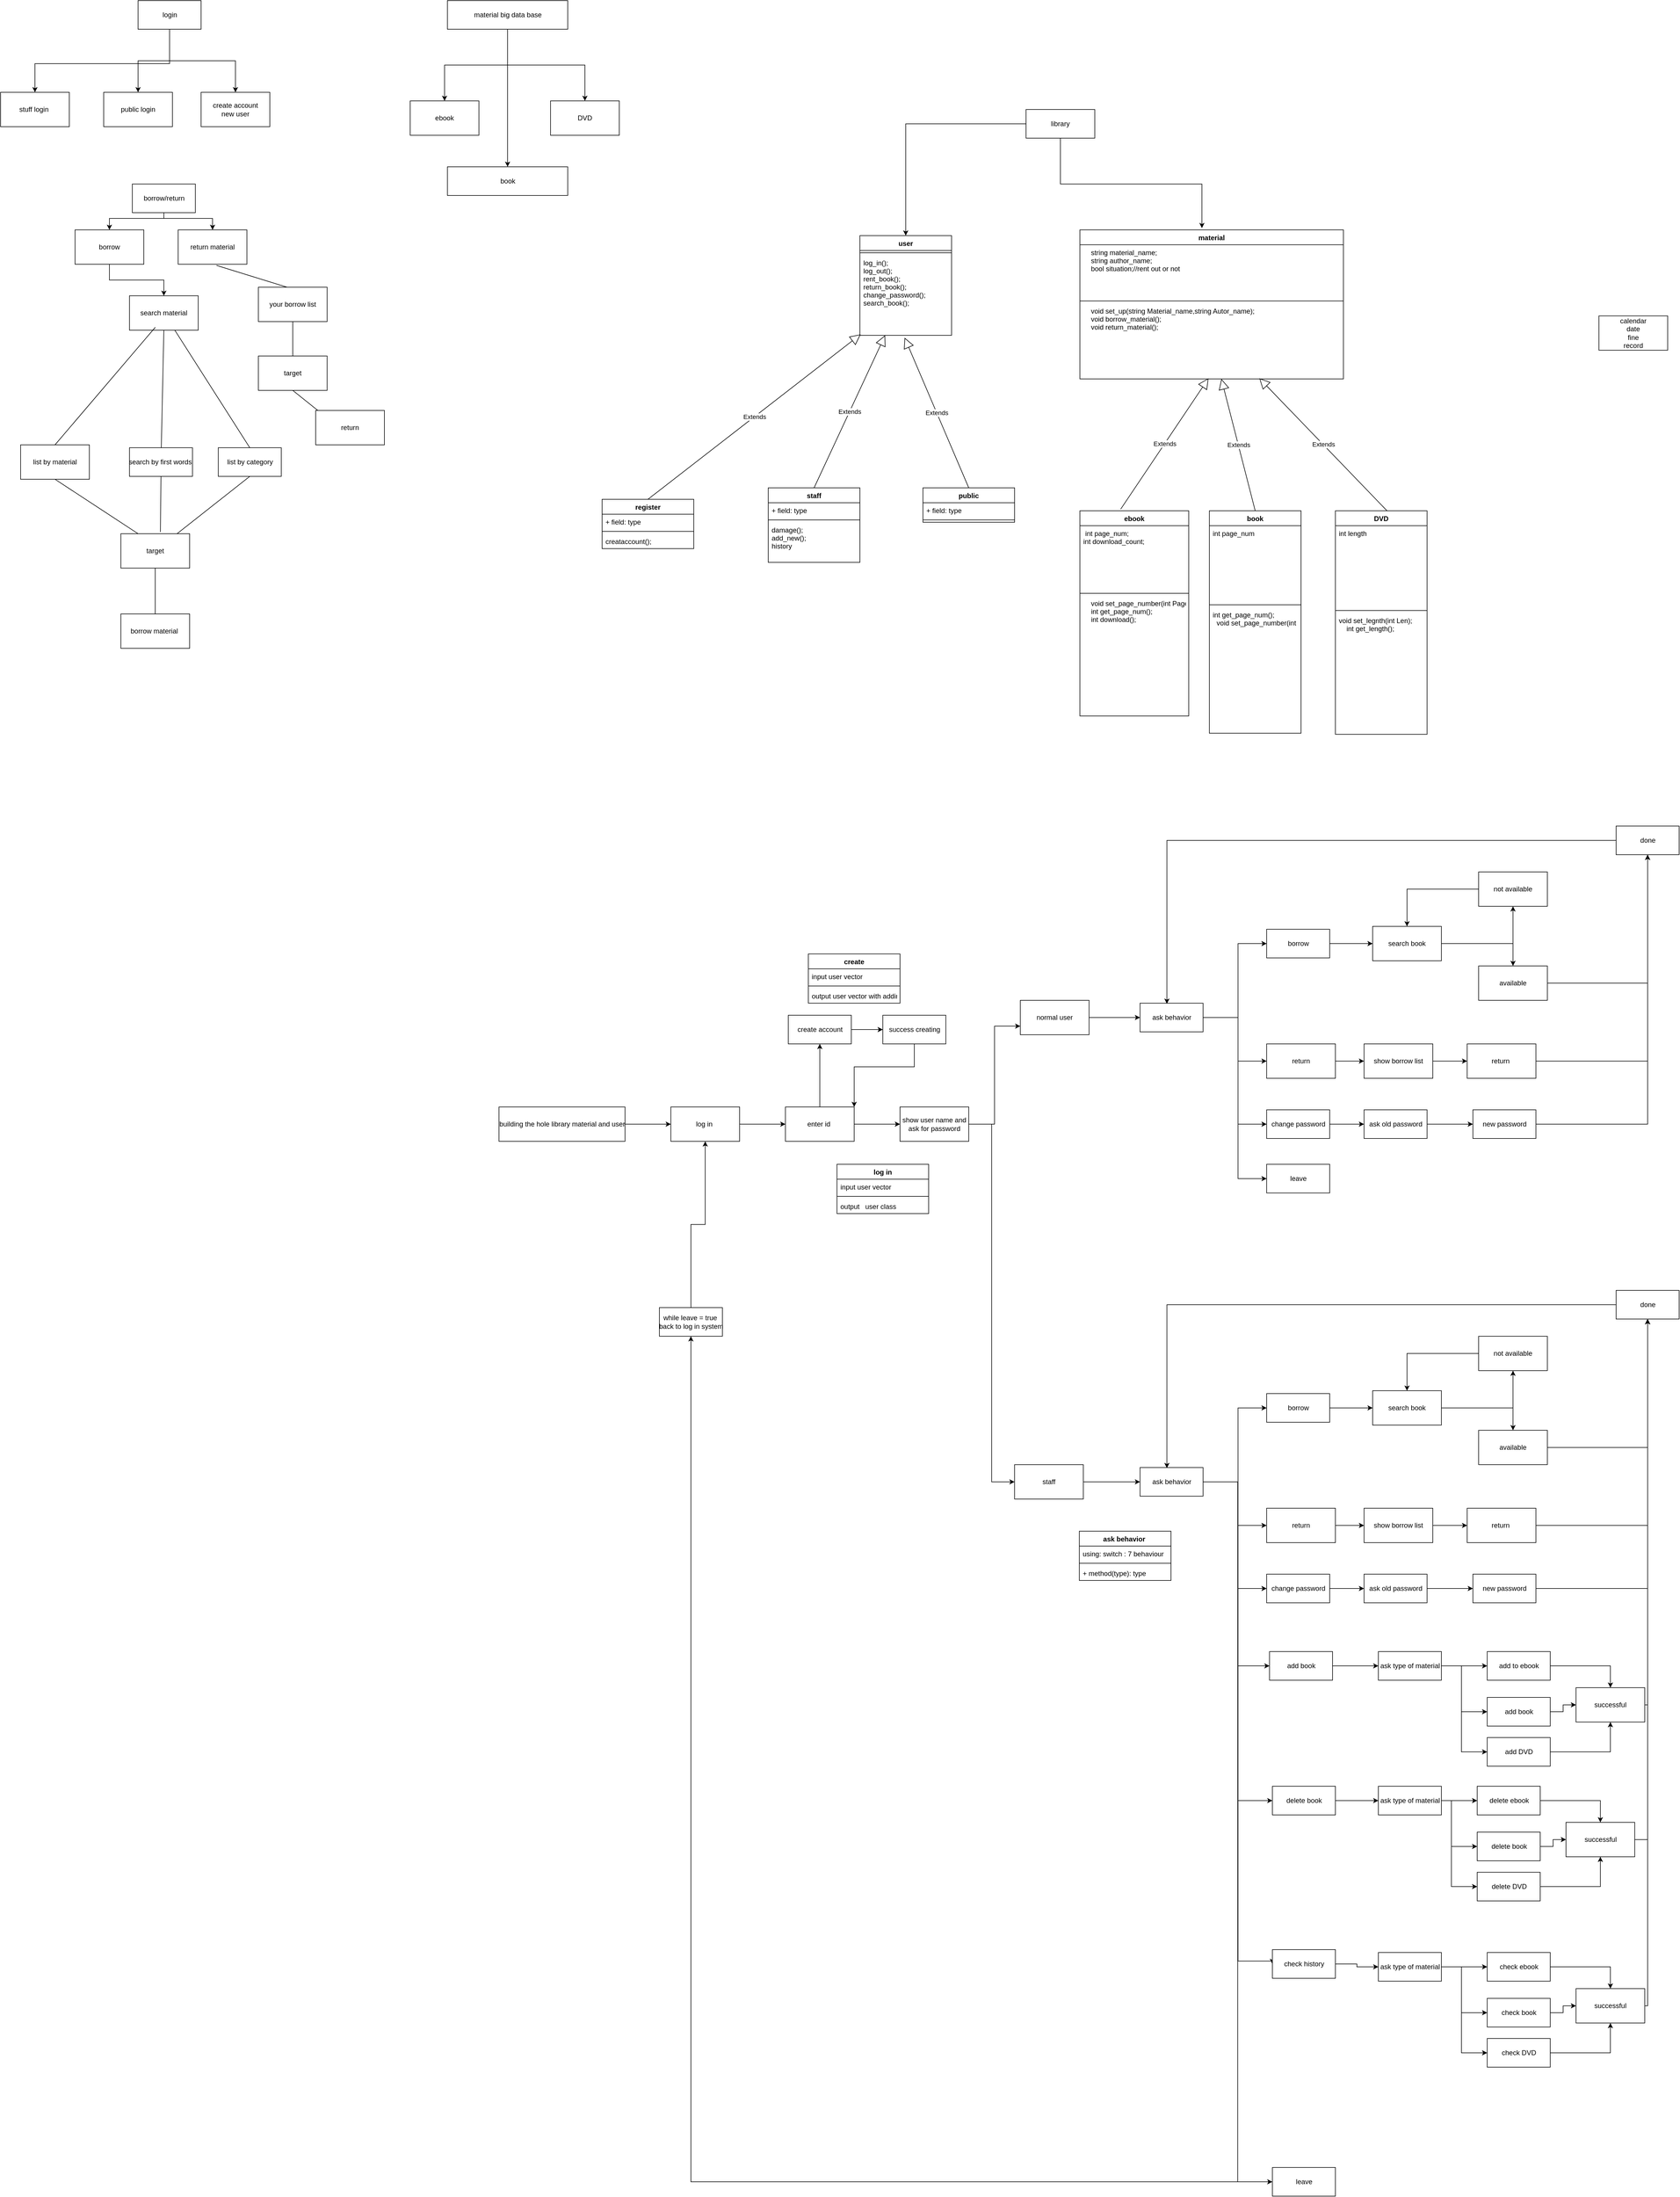 <mxfile version="13.6.6" type="github">
  <diagram id="yWoye2Kw_H8vIAHeB6Sl" name="Page-1">
    <mxGraphModel dx="2673" dy="1611" grid="1" gridSize="10" guides="1" tooltips="1" connect="1" arrows="1" fold="1" page="1" pageScale="1" pageWidth="827" pageHeight="1169" math="0" shadow="0">
      <root>
        <mxCell id="0" />
        <mxCell id="1" parent="0" />
        <mxCell id="uwrhguTHplQGWkpkG8sg-5" style="edgeStyle=orthogonalEdgeStyle;rounded=0;orthogonalLoop=1;jettySize=auto;html=1;entryX=0.463;entryY=-0.012;entryDx=0;entryDy=0;entryPerimeter=0;" parent="1" source="uwrhguTHplQGWkpkG8sg-1" target="uwrhguTHplQGWkpkG8sg-7" edge="1">
          <mxGeometry relative="1" as="geometry">
            <mxPoint x="300" y="340" as="targetPoint" />
          </mxGeometry>
        </mxCell>
        <mxCell id="uwrhguTHplQGWkpkG8sg-15" style="edgeStyle=orthogonalEdgeStyle;rounded=0;orthogonalLoop=1;jettySize=auto;html=1;entryX=0.5;entryY=0;entryDx=0;entryDy=0;" parent="1" source="uwrhguTHplQGWkpkG8sg-1" target="uwrhguTHplQGWkpkG8sg-11" edge="1">
          <mxGeometry relative="1" as="geometry" />
        </mxCell>
        <mxCell id="uwrhguTHplQGWkpkG8sg-1" value="library" style="rounded=0;whiteSpace=wrap;html=1;" parent="1" vertex="1">
          <mxGeometry x="160" y="140" width="120" height="50" as="geometry" />
        </mxCell>
        <mxCell id="SwFgUw05B9-wzvHkl7Cm-2" value="calendar&lt;br&gt;date&lt;br&gt;fine&lt;br&gt;record" style="whiteSpace=wrap;html=1;" parent="1" vertex="1">
          <mxGeometry x="1160" y="500" width="120" height="60" as="geometry" />
        </mxCell>
        <mxCell id="uwrhguTHplQGWkpkG8sg-11" value="user" style="swimlane;fontStyle=1;align=center;verticalAlign=top;childLayout=stackLayout;horizontal=1;startSize=26;horizontalStack=0;resizeParent=1;resizeParentMax=0;resizeLast=0;collapsible=1;marginBottom=0;" parent="1" vertex="1">
          <mxGeometry x="-130" y="360" width="160" height="174" as="geometry" />
        </mxCell>
        <mxCell id="uwrhguTHplQGWkpkG8sg-13" value="" style="line;strokeWidth=1;fillColor=none;align=left;verticalAlign=middle;spacingTop=-1;spacingLeft=3;spacingRight=3;rotatable=0;labelPosition=right;points=[];portConstraint=eastwest;" parent="uwrhguTHplQGWkpkG8sg-11" vertex="1">
          <mxGeometry y="26" width="160" height="8" as="geometry" />
        </mxCell>
        <mxCell id="uwrhguTHplQGWkpkG8sg-14" value="log_in();&#xa;log_out();&#xa;rent_book();&#xa;return_book();&#xa;change_password();&#xa;search_book();" style="text;strokeColor=none;fillColor=none;align=left;verticalAlign=top;spacingLeft=4;spacingRight=4;overflow=hidden;rotatable=0;points=[[0,0.5],[1,0.5]];portConstraint=eastwest;" parent="uwrhguTHplQGWkpkG8sg-11" vertex="1">
          <mxGeometry y="34" width="160" height="140" as="geometry" />
        </mxCell>
        <mxCell id="SwFgUw05B9-wzvHkl7Cm-3" value="staff" style="swimlane;fontStyle=1;align=center;verticalAlign=top;childLayout=stackLayout;horizontal=1;startSize=26;horizontalStack=0;resizeParent=1;resizeParentMax=0;resizeLast=0;collapsible=1;marginBottom=0;" parent="1" vertex="1">
          <mxGeometry x="-290" y="800" width="160" height="130" as="geometry" />
        </mxCell>
        <mxCell id="SwFgUw05B9-wzvHkl7Cm-4" value="+ field: type" style="text;strokeColor=none;fillColor=none;align=left;verticalAlign=top;spacingLeft=4;spacingRight=4;overflow=hidden;rotatable=0;points=[[0,0.5],[1,0.5]];portConstraint=eastwest;" parent="SwFgUw05B9-wzvHkl7Cm-3" vertex="1">
          <mxGeometry y="26" width="160" height="26" as="geometry" />
        </mxCell>
        <mxCell id="SwFgUw05B9-wzvHkl7Cm-5" value="" style="line;strokeWidth=1;fillColor=none;align=left;verticalAlign=middle;spacingTop=-1;spacingLeft=3;spacingRight=3;rotatable=0;labelPosition=right;points=[];portConstraint=eastwest;" parent="SwFgUw05B9-wzvHkl7Cm-3" vertex="1">
          <mxGeometry y="52" width="160" height="8" as="geometry" />
        </mxCell>
        <mxCell id="SwFgUw05B9-wzvHkl7Cm-6" value="damage();&#xa;add_new();&#xa;history" style="text;strokeColor=none;fillColor=none;align=left;verticalAlign=top;spacingLeft=4;spacingRight=4;overflow=hidden;rotatable=0;points=[[0,0.5],[1,0.5]];portConstraint=eastwest;" parent="SwFgUw05B9-wzvHkl7Cm-3" vertex="1">
          <mxGeometry y="60" width="160" height="70" as="geometry" />
        </mxCell>
        <mxCell id="SwFgUw05B9-wzvHkl7Cm-7" value="public" style="swimlane;fontStyle=1;align=center;verticalAlign=top;childLayout=stackLayout;horizontal=1;startSize=26;horizontalStack=0;resizeParent=1;resizeParentMax=0;resizeLast=0;collapsible=1;marginBottom=0;" parent="1" vertex="1">
          <mxGeometry x="-20" y="800" width="160" height="60" as="geometry" />
        </mxCell>
        <mxCell id="SwFgUw05B9-wzvHkl7Cm-8" value="+ field: type" style="text;strokeColor=none;fillColor=none;align=left;verticalAlign=top;spacingLeft=4;spacingRight=4;overflow=hidden;rotatable=0;points=[[0,0.5],[1,0.5]];portConstraint=eastwest;" parent="SwFgUw05B9-wzvHkl7Cm-7" vertex="1">
          <mxGeometry y="26" width="160" height="26" as="geometry" />
        </mxCell>
        <mxCell id="SwFgUw05B9-wzvHkl7Cm-9" value="" style="line;strokeWidth=1;fillColor=none;align=left;verticalAlign=middle;spacingTop=-1;spacingLeft=3;spacingRight=3;rotatable=0;labelPosition=right;points=[];portConstraint=eastwest;" parent="SwFgUw05B9-wzvHkl7Cm-7" vertex="1">
          <mxGeometry y="52" width="160" height="8" as="geometry" />
        </mxCell>
        <mxCell id="SwFgUw05B9-wzvHkl7Cm-11" value="ebook" style="swimlane;fontStyle=1;align=center;verticalAlign=top;childLayout=stackLayout;horizontal=1;startSize=26;horizontalStack=0;resizeParent=1;resizeParentMax=0;resizeLast=0;collapsible=1;marginBottom=0;" parent="1" vertex="1">
          <mxGeometry x="254" y="840" width="190" height="358" as="geometry" />
        </mxCell>
        <mxCell id="SwFgUw05B9-wzvHkl7Cm-12" value=" int page_num;&#xa;int download_count;" style="text;strokeColor=none;fillColor=none;align=left;verticalAlign=top;spacingLeft=4;spacingRight=4;overflow=hidden;rotatable=0;points=[[0,0.5],[1,0.5]];portConstraint=eastwest;" parent="SwFgUw05B9-wzvHkl7Cm-11" vertex="1">
          <mxGeometry y="26" width="190" height="114" as="geometry" />
        </mxCell>
        <mxCell id="SwFgUw05B9-wzvHkl7Cm-13" value="" style="line;strokeWidth=1;fillColor=none;align=left;verticalAlign=middle;spacingTop=-1;spacingLeft=3;spacingRight=3;rotatable=0;labelPosition=right;points=[];portConstraint=eastwest;" parent="SwFgUw05B9-wzvHkl7Cm-11" vertex="1">
          <mxGeometry y="140" width="190" height="8" as="geometry" />
        </mxCell>
        <mxCell id="SwFgUw05B9-wzvHkl7Cm-14" value="    void set_page_number(int Page);&#xa;    int get_page_num();&#xa;    int download();" style="text;strokeColor=none;fillColor=none;align=left;verticalAlign=top;spacingLeft=4;spacingRight=4;overflow=hidden;rotatable=0;points=[[0,0.5],[1,0.5]];portConstraint=eastwest;" parent="SwFgUw05B9-wzvHkl7Cm-11" vertex="1">
          <mxGeometry y="148" width="190" height="210" as="geometry" />
        </mxCell>
        <mxCell id="SwFgUw05B9-wzvHkl7Cm-15" value="book" style="swimlane;fontStyle=1;align=center;verticalAlign=top;childLayout=stackLayout;horizontal=1;startSize=26;horizontalStack=0;resizeParent=1;resizeParentMax=0;resizeLast=0;collapsible=1;marginBottom=0;" parent="1" vertex="1">
          <mxGeometry x="480" y="840" width="160" height="388" as="geometry" />
        </mxCell>
        <mxCell id="SwFgUw05B9-wzvHkl7Cm-16" value="int page_num" style="text;strokeColor=none;fillColor=none;align=left;verticalAlign=top;spacingLeft=4;spacingRight=4;overflow=hidden;rotatable=0;points=[[0,0.5],[1,0.5]];portConstraint=eastwest;" parent="SwFgUw05B9-wzvHkl7Cm-15" vertex="1">
          <mxGeometry y="26" width="160" height="134" as="geometry" />
        </mxCell>
        <mxCell id="SwFgUw05B9-wzvHkl7Cm-17" value="" style="line;strokeWidth=1;fillColor=none;align=left;verticalAlign=middle;spacingTop=-1;spacingLeft=3;spacingRight=3;rotatable=0;labelPosition=right;points=[];portConstraint=eastwest;" parent="SwFgUw05B9-wzvHkl7Cm-15" vertex="1">
          <mxGeometry y="160" width="160" height="8" as="geometry" />
        </mxCell>
        <mxCell id="SwFgUw05B9-wzvHkl7Cm-18" value="int get_page_num();&#xa;  void set_page_number(int Page);" style="text;strokeColor=none;fillColor=none;align=left;verticalAlign=top;spacingLeft=4;spacingRight=4;overflow=hidden;rotatable=0;points=[[0,0.5],[1,0.5]];portConstraint=eastwest;" parent="SwFgUw05B9-wzvHkl7Cm-15" vertex="1">
          <mxGeometry y="168" width="160" height="220" as="geometry" />
        </mxCell>
        <mxCell id="SwFgUw05B9-wzvHkl7Cm-19" value="DVD" style="swimlane;fontStyle=1;align=center;verticalAlign=top;childLayout=stackLayout;horizontal=1;startSize=26;horizontalStack=0;resizeParent=1;resizeParentMax=0;resizeLast=0;collapsible=1;marginBottom=0;" parent="1" vertex="1">
          <mxGeometry x="700" y="840" width="160" height="390" as="geometry" />
        </mxCell>
        <mxCell id="SwFgUw05B9-wzvHkl7Cm-20" value="int length" style="text;strokeColor=none;fillColor=none;align=left;verticalAlign=top;spacingLeft=4;spacingRight=4;overflow=hidden;rotatable=0;points=[[0,0.5],[1,0.5]];portConstraint=eastwest;" parent="SwFgUw05B9-wzvHkl7Cm-19" vertex="1">
          <mxGeometry y="26" width="160" height="144" as="geometry" />
        </mxCell>
        <mxCell id="SwFgUw05B9-wzvHkl7Cm-21" value="" style="line;strokeWidth=1;fillColor=none;align=left;verticalAlign=middle;spacingTop=-1;spacingLeft=3;spacingRight=3;rotatable=0;labelPosition=right;points=[];portConstraint=eastwest;" parent="SwFgUw05B9-wzvHkl7Cm-19" vertex="1">
          <mxGeometry y="170" width="160" height="8" as="geometry" />
        </mxCell>
        <mxCell id="SwFgUw05B9-wzvHkl7Cm-22" value="void set_legnth(int Len);&#xa;    int get_length();" style="text;strokeColor=none;fillColor=none;align=left;verticalAlign=top;spacingLeft=4;spacingRight=4;overflow=hidden;rotatable=0;points=[[0,0.5],[1,0.5]];portConstraint=eastwest;" parent="SwFgUw05B9-wzvHkl7Cm-19" vertex="1">
          <mxGeometry y="178" width="160" height="212" as="geometry" />
        </mxCell>
        <mxCell id="oeCbONEwIRiNMjorqa4y-3" value="Extends" style="endArrow=block;endSize=16;endFill=0;html=1;exitX=0.5;exitY=0;exitDx=0;exitDy=0;entryX=0.275;entryY=1;entryDx=0;entryDy=0;entryPerimeter=0;" parent="1" source="SwFgUw05B9-wzvHkl7Cm-3" target="uwrhguTHplQGWkpkG8sg-14" edge="1">
          <mxGeometry width="160" relative="1" as="geometry">
            <mxPoint x="-160" y="780" as="sourcePoint" />
            <mxPoint x="-60" y="730" as="targetPoint" />
          </mxGeometry>
        </mxCell>
        <mxCell id="oeCbONEwIRiNMjorqa4y-4" value="Extends" style="endArrow=block;endSize=16;endFill=0;html=1;exitX=0.5;exitY=0;exitDx=0;exitDy=0;entryX=0.488;entryY=1.029;entryDx=0;entryDy=0;entryPerimeter=0;" parent="1" source="SwFgUw05B9-wzvHkl7Cm-7" target="uwrhguTHplQGWkpkG8sg-14" edge="1">
          <mxGeometry width="160" relative="1" as="geometry">
            <mxPoint x="-10" y="760" as="sourcePoint" />
            <mxPoint x="150" y="760" as="targetPoint" />
          </mxGeometry>
        </mxCell>
        <mxCell id="oeCbONEwIRiNMjorqa4y-5" value="Extends" style="endArrow=block;endSize=16;endFill=0;html=1;exitX=0.5;exitY=0;exitDx=0;exitDy=0;" parent="1" source="SwFgUw05B9-wzvHkl7Cm-15" target="uwrhguTHplQGWkpkG8sg-10" edge="1">
          <mxGeometry width="160" relative="1" as="geometry">
            <mxPoint x="440" y="710" as="sourcePoint" />
            <mxPoint x="500" y="620" as="targetPoint" />
          </mxGeometry>
        </mxCell>
        <mxCell id="oeCbONEwIRiNMjorqa4y-6" value="Extends" style="endArrow=block;endSize=16;endFill=0;html=1;exitX=0.375;exitY=-0.008;exitDx=0;exitDy=0;exitPerimeter=0;entryX=0.488;entryY=0.992;entryDx=0;entryDy=0;entryPerimeter=0;" parent="1" source="SwFgUw05B9-wzvHkl7Cm-11" target="uwrhguTHplQGWkpkG8sg-10" edge="1">
          <mxGeometry width="160" relative="1" as="geometry">
            <mxPoint x="410" y="750" as="sourcePoint" />
            <mxPoint x="570" y="750" as="targetPoint" />
          </mxGeometry>
        </mxCell>
        <mxCell id="oeCbONEwIRiNMjorqa4y-7" value="Extends" style="endArrow=block;endSize=16;endFill=0;html=1;exitX=0.563;exitY=0;exitDx=0;exitDy=0;exitPerimeter=0;entryX=0.681;entryY=0.992;entryDx=0;entryDy=0;entryPerimeter=0;" parent="1" source="SwFgUw05B9-wzvHkl7Cm-19" target="uwrhguTHplQGWkpkG8sg-10" edge="1">
          <mxGeometry width="160" relative="1" as="geometry">
            <mxPoint x="610" y="710" as="sourcePoint" />
            <mxPoint x="770" y="710" as="targetPoint" />
          </mxGeometry>
        </mxCell>
        <mxCell id="oeCbONEwIRiNMjorqa4y-12" value="Extends" style="endArrow=block;endSize=16;endFill=0;html=1;exitX=0.5;exitY=0;exitDx=0;exitDy=0;entryX=0.008;entryY=0.988;entryDx=0;entryDy=0;entryPerimeter=0;" parent="1" source="oeCbONEwIRiNMjorqa4y-8" target="uwrhguTHplQGWkpkG8sg-14" edge="1">
          <mxGeometry width="160" relative="1" as="geometry">
            <mxPoint x="-590" y="760" as="sourcePoint" />
            <mxPoint x="-430" y="740" as="targetPoint" />
          </mxGeometry>
        </mxCell>
        <mxCell id="oeCbONEwIRiNMjorqa4y-8" value="register" style="swimlane;fontStyle=1;align=center;verticalAlign=top;childLayout=stackLayout;horizontal=1;startSize=26;horizontalStack=0;resizeParent=1;resizeParentMax=0;resizeLast=0;collapsible=1;marginBottom=0;" parent="1" vertex="1">
          <mxGeometry x="-580" y="820" width="160" height="86" as="geometry" />
        </mxCell>
        <mxCell id="oeCbONEwIRiNMjorqa4y-9" value="+ field: type" style="text;strokeColor=none;fillColor=none;align=left;verticalAlign=top;spacingLeft=4;spacingRight=4;overflow=hidden;rotatable=0;points=[[0,0.5],[1,0.5]];portConstraint=eastwest;" parent="oeCbONEwIRiNMjorqa4y-8" vertex="1">
          <mxGeometry y="26" width="160" height="26" as="geometry" />
        </mxCell>
        <mxCell id="oeCbONEwIRiNMjorqa4y-10" value="" style="line;strokeWidth=1;fillColor=none;align=left;verticalAlign=middle;spacingTop=-1;spacingLeft=3;spacingRight=3;rotatable=0;labelPosition=right;points=[];portConstraint=eastwest;" parent="oeCbONEwIRiNMjorqa4y-8" vertex="1">
          <mxGeometry y="52" width="160" height="8" as="geometry" />
        </mxCell>
        <mxCell id="oeCbONEwIRiNMjorqa4y-11" value="creataccount();" style="text;strokeColor=none;fillColor=none;align=left;verticalAlign=top;spacingLeft=4;spacingRight=4;overflow=hidden;rotatable=0;points=[[0,0.5],[1,0.5]];portConstraint=eastwest;" parent="oeCbONEwIRiNMjorqa4y-8" vertex="1">
          <mxGeometry y="60" width="160" height="26" as="geometry" />
        </mxCell>
        <mxCell id="oeCbONEwIRiNMjorqa4y-16" value="" style="edgeStyle=orthogonalEdgeStyle;rounded=0;orthogonalLoop=1;jettySize=auto;html=1;" parent="1" source="oeCbONEwIRiNMjorqa4y-14" target="oeCbONEwIRiNMjorqa4y-15" edge="1">
          <mxGeometry relative="1" as="geometry" />
        </mxCell>
        <mxCell id="oeCbONEwIRiNMjorqa4y-18" value="" style="edgeStyle=orthogonalEdgeStyle;rounded=0;orthogonalLoop=1;jettySize=auto;html=1;" parent="1" source="oeCbONEwIRiNMjorqa4y-14" target="oeCbONEwIRiNMjorqa4y-17" edge="1">
          <mxGeometry relative="1" as="geometry" />
        </mxCell>
        <mxCell id="oeCbONEwIRiNMjorqa4y-20" value="" style="edgeStyle=orthogonalEdgeStyle;rounded=0;orthogonalLoop=1;jettySize=auto;html=1;" parent="1" source="oeCbONEwIRiNMjorqa4y-14" target="oeCbONEwIRiNMjorqa4y-19" edge="1">
          <mxGeometry relative="1" as="geometry" />
        </mxCell>
        <mxCell id="oeCbONEwIRiNMjorqa4y-14" value="material big data base" style="html=1;" parent="1" vertex="1">
          <mxGeometry x="-850" y="-50" width="210" height="50" as="geometry" />
        </mxCell>
        <mxCell id="oeCbONEwIRiNMjorqa4y-15" value="book" style="html=1;" parent="1" vertex="1">
          <mxGeometry x="-850" y="240" width="210" height="50" as="geometry" />
        </mxCell>
        <mxCell id="oeCbONEwIRiNMjorqa4y-17" value="ebook" style="whiteSpace=wrap;html=1;" parent="1" vertex="1">
          <mxGeometry x="-915" y="125" width="120" height="60" as="geometry" />
        </mxCell>
        <mxCell id="oeCbONEwIRiNMjorqa4y-19" value="DVD" style="whiteSpace=wrap;html=1;" parent="1" vertex="1">
          <mxGeometry x="-670" y="125" width="120" height="60" as="geometry" />
        </mxCell>
        <mxCell id="oeCbONEwIRiNMjorqa4y-23" value="" style="edgeStyle=orthogonalEdgeStyle;rounded=0;orthogonalLoop=1;jettySize=auto;html=1;" parent="1" source="oeCbONEwIRiNMjorqa4y-21" target="oeCbONEwIRiNMjorqa4y-22" edge="1">
          <mxGeometry relative="1" as="geometry" />
        </mxCell>
        <mxCell id="oeCbONEwIRiNMjorqa4y-25" value="" style="edgeStyle=orthogonalEdgeStyle;rounded=0;orthogonalLoop=1;jettySize=auto;html=1;" parent="1" source="oeCbONEwIRiNMjorqa4y-21" target="oeCbONEwIRiNMjorqa4y-24" edge="1">
          <mxGeometry relative="1" as="geometry">
            <Array as="points">
              <mxPoint x="-1335" y="60" />
              <mxPoint x="-1570" y="60" />
            </Array>
          </mxGeometry>
        </mxCell>
        <mxCell id="oeCbONEwIRiNMjorqa4y-29" value="" style="edgeStyle=orthogonalEdgeStyle;rounded=0;orthogonalLoop=1;jettySize=auto;html=1;" parent="1" source="oeCbONEwIRiNMjorqa4y-21" target="oeCbONEwIRiNMjorqa4y-28" edge="1">
          <mxGeometry relative="1" as="geometry">
            <Array as="points">
              <mxPoint x="-1335" y="55" />
              <mxPoint x="-1220" y="55" />
            </Array>
          </mxGeometry>
        </mxCell>
        <mxCell id="oeCbONEwIRiNMjorqa4y-21" value="login" style="html=1;" parent="1" vertex="1">
          <mxGeometry x="-1390" y="-50" width="110" height="50" as="geometry" />
        </mxCell>
        <mxCell id="oeCbONEwIRiNMjorqa4y-22" value="public login" style="whiteSpace=wrap;html=1;" parent="1" vertex="1">
          <mxGeometry x="-1450" y="110" width="120" height="60" as="geometry" />
        </mxCell>
        <mxCell id="oeCbONEwIRiNMjorqa4y-24" value="stuff login&amp;nbsp;" style="whiteSpace=wrap;html=1;" parent="1" vertex="1">
          <mxGeometry x="-1630" y="110" width="120" height="60" as="geometry" />
        </mxCell>
        <mxCell id="oeCbONEwIRiNMjorqa4y-28" value="create account&lt;br&gt;new user" style="whiteSpace=wrap;html=1;" parent="1" vertex="1">
          <mxGeometry x="-1280" y="110" width="120" height="60" as="geometry" />
        </mxCell>
        <mxCell id="oeCbONEwIRiNMjorqa4y-58" value="" style="edgeStyle=orthogonalEdgeStyle;rounded=0;orthogonalLoop=1;jettySize=auto;html=1;" parent="1" source="oeCbONEwIRiNMjorqa4y-31" target="oeCbONEwIRiNMjorqa4y-57" edge="1">
          <mxGeometry relative="1" as="geometry">
            <Array as="points">
              <mxPoint x="-1345" y="330" />
              <mxPoint x="-1440" y="330" />
            </Array>
          </mxGeometry>
        </mxCell>
        <mxCell id="oeCbONEwIRiNMjorqa4y-59" value="" style="edgeStyle=orthogonalEdgeStyle;rounded=0;orthogonalLoop=1;jettySize=auto;html=1;entryX=0.5;entryY=0;entryDx=0;entryDy=0;" parent="1" source="oeCbONEwIRiNMjorqa4y-31" target="oeCbONEwIRiNMjorqa4y-37" edge="1">
          <mxGeometry relative="1" as="geometry">
            <Array as="points">
              <mxPoint x="-1345" y="330" />
              <mxPoint x="-1260" y="330" />
            </Array>
          </mxGeometry>
        </mxCell>
        <mxCell id="oeCbONEwIRiNMjorqa4y-31" value="borrow/return" style="html=1;" parent="1" vertex="1">
          <mxGeometry x="-1400" y="270" width="110" height="50" as="geometry" />
        </mxCell>
        <mxCell id="oeCbONEwIRiNMjorqa4y-32" value="search material" style="whiteSpace=wrap;html=1;" parent="1" vertex="1">
          <mxGeometry x="-1405" y="465" width="120" height="60" as="geometry" />
        </mxCell>
        <mxCell id="oeCbONEwIRiNMjorqa4y-34" value="borrow material&amp;nbsp;" style="whiteSpace=wrap;html=1;" parent="1" vertex="1">
          <mxGeometry x="-1420" y="1020" width="120" height="60" as="geometry" />
        </mxCell>
        <mxCell id="oeCbONEwIRiNMjorqa4y-37" value="return material" style="whiteSpace=wrap;html=1;" parent="1" vertex="1">
          <mxGeometry x="-1320" y="350" width="120" height="60" as="geometry" />
        </mxCell>
        <mxCell id="oeCbONEwIRiNMjorqa4y-39" value="list by material" style="whiteSpace=wrap;html=1;" parent="1" vertex="1">
          <mxGeometry x="-1595" y="725" width="120" height="60" as="geometry" />
        </mxCell>
        <mxCell id="oeCbONEwIRiNMjorqa4y-42" value="list by category" style="html=1;" parent="1" vertex="1">
          <mxGeometry x="-1250" y="730" width="110" height="50" as="geometry" />
        </mxCell>
        <mxCell id="oeCbONEwIRiNMjorqa4y-45" value="search by first words&amp;nbsp;" style="html=1;" parent="1" vertex="1">
          <mxGeometry x="-1405" y="730" width="110" height="50" as="geometry" />
        </mxCell>
        <mxCell id="oeCbONEwIRiNMjorqa4y-49" value="" style="endArrow=none;html=1;exitX=0.5;exitY=0;exitDx=0;exitDy=0;" parent="1" source="oeCbONEwIRiNMjorqa4y-39" edge="1">
          <mxGeometry width="50" height="50" relative="1" as="geometry">
            <mxPoint x="-1450" y="620" as="sourcePoint" />
            <mxPoint x="-1360" y="520" as="targetPoint" />
          </mxGeometry>
        </mxCell>
        <mxCell id="oeCbONEwIRiNMjorqa4y-50" value="" style="endArrow=none;html=1;entryX=0.5;entryY=1;entryDx=0;entryDy=0;" parent="1" source="oeCbONEwIRiNMjorqa4y-45" target="oeCbONEwIRiNMjorqa4y-32" edge="1">
          <mxGeometry width="50" height="50" relative="1" as="geometry">
            <mxPoint x="-1310" y="650" as="sourcePoint" />
            <mxPoint x="-1260" y="600" as="targetPoint" />
          </mxGeometry>
        </mxCell>
        <mxCell id="oeCbONEwIRiNMjorqa4y-51" value="" style="endArrow=none;html=1;exitX=0.5;exitY=0;exitDx=0;exitDy=0;" parent="1" source="oeCbONEwIRiNMjorqa4y-42" target="oeCbONEwIRiNMjorqa4y-32" edge="1">
          <mxGeometry width="50" height="50" relative="1" as="geometry">
            <mxPoint x="-1260" y="630" as="sourcePoint" />
            <mxPoint x="-1210" y="580" as="targetPoint" />
          </mxGeometry>
        </mxCell>
        <mxCell id="oeCbONEwIRiNMjorqa4y-52" value="" style="endArrow=none;html=1;entryX=0.5;entryY=1;entryDx=0;entryDy=0;" parent="1" source="oeCbONEwIRiNMjorqa4y-55" target="oeCbONEwIRiNMjorqa4y-42" edge="1">
          <mxGeometry width="50" height="50" relative="1" as="geometry">
            <mxPoint x="-1265" y="860" as="sourcePoint" />
            <mxPoint x="-1215" y="810" as="targetPoint" />
          </mxGeometry>
        </mxCell>
        <mxCell id="oeCbONEwIRiNMjorqa4y-53" value="" style="endArrow=none;html=1;entryX=0.5;entryY=1;entryDx=0;entryDy=0;exitX=0.575;exitY=-0.05;exitDx=0;exitDy=0;exitPerimeter=0;" parent="1" source="oeCbONEwIRiNMjorqa4y-55" target="oeCbONEwIRiNMjorqa4y-45" edge="1">
          <mxGeometry width="50" height="50" relative="1" as="geometry">
            <mxPoint x="-1390" y="860" as="sourcePoint" />
            <mxPoint x="-1340" y="810" as="targetPoint" />
          </mxGeometry>
        </mxCell>
        <mxCell id="oeCbONEwIRiNMjorqa4y-54" value="" style="endArrow=none;html=1;entryX=0.5;entryY=1;entryDx=0;entryDy=0;exitX=0.25;exitY=0;exitDx=0;exitDy=0;" parent="1" source="oeCbONEwIRiNMjorqa4y-55" target="oeCbONEwIRiNMjorqa4y-39" edge="1">
          <mxGeometry width="50" height="50" relative="1" as="geometry">
            <mxPoint x="-1510" y="870" as="sourcePoint" />
            <mxPoint x="-1460" y="820" as="targetPoint" />
          </mxGeometry>
        </mxCell>
        <mxCell id="oeCbONEwIRiNMjorqa4y-55" value="target" style="whiteSpace=wrap;html=1;" parent="1" vertex="1">
          <mxGeometry x="-1420" y="880" width="120" height="60" as="geometry" />
        </mxCell>
        <mxCell id="oeCbONEwIRiNMjorqa4y-56" value="" style="endArrow=none;html=1;entryX=0.5;entryY=1;entryDx=0;entryDy=0;exitX=0.5;exitY=0;exitDx=0;exitDy=0;" parent="1" source="oeCbONEwIRiNMjorqa4y-34" target="oeCbONEwIRiNMjorqa4y-55" edge="1">
          <mxGeometry width="50" height="50" relative="1" as="geometry">
            <mxPoint x="-1370" y="1000" as="sourcePoint" />
            <mxPoint x="-1320" y="950" as="targetPoint" />
          </mxGeometry>
        </mxCell>
        <mxCell id="oeCbONEwIRiNMjorqa4y-60" value="" style="edgeStyle=orthogonalEdgeStyle;rounded=0;orthogonalLoop=1;jettySize=auto;html=1;" parent="1" source="oeCbONEwIRiNMjorqa4y-57" target="oeCbONEwIRiNMjorqa4y-32" edge="1">
          <mxGeometry relative="1" as="geometry" />
        </mxCell>
        <mxCell id="oeCbONEwIRiNMjorqa4y-57" value="borrow" style="rounded=0;whiteSpace=wrap;html=1;" parent="1" vertex="1">
          <mxGeometry x="-1500" y="350" width="120" height="60" as="geometry" />
        </mxCell>
        <mxCell id="oeCbONEwIRiNMjorqa4y-61" value="" style="endArrow=none;html=1;entryX=0.558;entryY=1.033;entryDx=0;entryDy=0;entryPerimeter=0;exitX=0.417;exitY=0;exitDx=0;exitDy=0;exitPerimeter=0;" parent="1" source="oeCbONEwIRiNMjorqa4y-62" target="oeCbONEwIRiNMjorqa4y-37" edge="1">
          <mxGeometry width="50" height="50" relative="1" as="geometry">
            <mxPoint x="-1170" y="480" as="sourcePoint" />
            <mxPoint x="-1140" y="430" as="targetPoint" />
          </mxGeometry>
        </mxCell>
        <mxCell id="oeCbONEwIRiNMjorqa4y-62" value="your borrow list" style="rounded=0;whiteSpace=wrap;html=1;" parent="1" vertex="1">
          <mxGeometry x="-1180" y="450" width="120" height="60" as="geometry" />
        </mxCell>
        <mxCell id="oeCbONEwIRiNMjorqa4y-63" value="" style="endArrow=none;html=1;entryX=0.5;entryY=1;entryDx=0;entryDy=0;" parent="1" target="oeCbONEwIRiNMjorqa4y-62" edge="1">
          <mxGeometry width="50" height="50" relative="1" as="geometry">
            <mxPoint x="-1120" y="570" as="sourcePoint" />
            <mxPoint x="-1100" y="530" as="targetPoint" />
          </mxGeometry>
        </mxCell>
        <mxCell id="oeCbONEwIRiNMjorqa4y-64" value="target" style="rounded=0;whiteSpace=wrap;html=1;" parent="1" vertex="1">
          <mxGeometry x="-1180" y="570" width="120" height="60" as="geometry" />
        </mxCell>
        <mxCell id="oeCbONEwIRiNMjorqa4y-65" value="" style="endArrow=none;html=1;exitX=0.5;exitY=1;exitDx=0;exitDy=0;" parent="1" source="oeCbONEwIRiNMjorqa4y-64" edge="1">
          <mxGeometry width="50" height="50" relative="1" as="geometry">
            <mxPoint x="-1080" y="690" as="sourcePoint" />
            <mxPoint x="-1070" y="670" as="targetPoint" />
          </mxGeometry>
        </mxCell>
        <mxCell id="oeCbONEwIRiNMjorqa4y-66" value="return" style="whiteSpace=wrap;html=1;" parent="1" vertex="1">
          <mxGeometry x="-1080" y="665" width="120" height="60" as="geometry" />
        </mxCell>
        <mxCell id="uwrhguTHplQGWkpkG8sg-7" value="material" style="swimlane;fontStyle=1;align=center;verticalAlign=top;childLayout=stackLayout;horizontal=1;startSize=26;horizontalStack=0;resizeParent=1;resizeParentMax=0;resizeLast=0;collapsible=1;marginBottom=0;" parent="1" vertex="1">
          <mxGeometry x="254" y="350" width="460" height="260" as="geometry">
            <mxRectangle x="210" y="360" width="80" height="26" as="alternateBounds" />
          </mxGeometry>
        </mxCell>
        <mxCell id="uwrhguTHplQGWkpkG8sg-8" value="    string material_name;&#xa;    string author_name;&#xa;    bool situation;//rent out or not" style="text;strokeColor=none;fillColor=none;align=left;verticalAlign=top;spacingLeft=4;spacingRight=4;overflow=hidden;rotatable=0;points=[[0,0.5],[1,0.5]];portConstraint=eastwest;" parent="uwrhguTHplQGWkpkG8sg-7" vertex="1">
          <mxGeometry y="26" width="460" height="94" as="geometry" />
        </mxCell>
        <mxCell id="uwrhguTHplQGWkpkG8sg-9" value="" style="line;strokeWidth=1;fillColor=none;align=left;verticalAlign=middle;spacingTop=-1;spacingLeft=3;spacingRight=3;rotatable=0;labelPosition=right;points=[];portConstraint=eastwest;" parent="uwrhguTHplQGWkpkG8sg-7" vertex="1">
          <mxGeometry y="120" width="460" height="8" as="geometry" />
        </mxCell>
        <mxCell id="uwrhguTHplQGWkpkG8sg-10" value="    void set_up(string Material_name,string Autor_name);&#xa;    void borrow_material();&#xa;    void return_material();" style="text;strokeColor=none;fillColor=none;align=left;verticalAlign=top;spacingLeft=4;spacingRight=4;overflow=hidden;rotatable=0;points=[[0,0.5],[1,0.5]];portConstraint=eastwest;" parent="uwrhguTHplQGWkpkG8sg-7" vertex="1">
          <mxGeometry y="128" width="460" height="132" as="geometry" />
        </mxCell>
        <mxCell id="tB-2je2DjggVqDnVulLr-3" value="" style="edgeStyle=orthogonalEdgeStyle;rounded=0;orthogonalLoop=1;jettySize=auto;html=1;" parent="1" source="tB-2je2DjggVqDnVulLr-1" target="tB-2je2DjggVqDnVulLr-2" edge="1">
          <mxGeometry relative="1" as="geometry" />
        </mxCell>
        <mxCell id="tB-2je2DjggVqDnVulLr-1" value="log in&amp;nbsp;" style="rounded=0;whiteSpace=wrap;html=1;" parent="1" vertex="1">
          <mxGeometry x="-460" y="1880" width="120" height="60" as="geometry" />
        </mxCell>
        <mxCell id="tB-2je2DjggVqDnVulLr-5" value="" style="edgeStyle=orthogonalEdgeStyle;rounded=0;orthogonalLoop=1;jettySize=auto;html=1;" parent="1" source="tB-2je2DjggVqDnVulLr-2" target="tB-2je2DjggVqDnVulLr-4" edge="1">
          <mxGeometry relative="1" as="geometry" />
        </mxCell>
        <mxCell id="tB-2je2DjggVqDnVulLr-8" value="" style="edgeStyle=orthogonalEdgeStyle;rounded=0;orthogonalLoop=1;jettySize=auto;html=1;" parent="1" source="tB-2je2DjggVqDnVulLr-2" target="tB-2je2DjggVqDnVulLr-7" edge="1">
          <mxGeometry relative="1" as="geometry" />
        </mxCell>
        <mxCell id="tB-2je2DjggVqDnVulLr-2" value="enter id&amp;nbsp;" style="rounded=0;whiteSpace=wrap;html=1;" parent="1" vertex="1">
          <mxGeometry x="-260" y="1880" width="120" height="60" as="geometry" />
        </mxCell>
        <mxCell id="tB-2je2DjggVqDnVulLr-13" value="" style="edgeStyle=orthogonalEdgeStyle;rounded=0;orthogonalLoop=1;jettySize=auto;html=1;entryX=0;entryY=0.5;entryDx=0;entryDy=0;" parent="1" source="tB-2je2DjggVqDnVulLr-4" target="tB-2je2DjggVqDnVulLr-14" edge="1">
          <mxGeometry relative="1" as="geometry" />
        </mxCell>
        <mxCell id="tB-2je2DjggVqDnVulLr-15" value="" style="edgeStyle=orthogonalEdgeStyle;rounded=0;orthogonalLoop=1;jettySize=auto;html=1;entryX=0;entryY=0.75;entryDx=0;entryDy=0;" parent="1" source="tB-2je2DjggVqDnVulLr-4" target="tB-2je2DjggVqDnVulLr-12" edge="1">
          <mxGeometry relative="1" as="geometry" />
        </mxCell>
        <mxCell id="tB-2je2DjggVqDnVulLr-4" value="show user name and ask for password" style="rounded=0;whiteSpace=wrap;html=1;" parent="1" vertex="1">
          <mxGeometry x="-60" y="1880" width="120" height="60" as="geometry" />
        </mxCell>
        <mxCell id="tB-2je2DjggVqDnVulLr-10" value="" style="edgeStyle=orthogonalEdgeStyle;rounded=0;orthogonalLoop=1;jettySize=auto;html=1;" parent="1" source="tB-2je2DjggVqDnVulLr-7" target="tB-2je2DjggVqDnVulLr-9" edge="1">
          <mxGeometry relative="1" as="geometry" />
        </mxCell>
        <mxCell id="tB-2je2DjggVqDnVulLr-7" value="create account" style="html=1;" parent="1" vertex="1">
          <mxGeometry x="-255" y="1720" width="110" height="50" as="geometry" />
        </mxCell>
        <mxCell id="tB-2je2DjggVqDnVulLr-11" value="" style="edgeStyle=orthogonalEdgeStyle;rounded=0;orthogonalLoop=1;jettySize=auto;html=1;entryX=1;entryY=0;entryDx=0;entryDy=0;" parent="1" source="tB-2je2DjggVqDnVulLr-9" target="tB-2je2DjggVqDnVulLr-2" edge="1">
          <mxGeometry relative="1" as="geometry">
            <Array as="points">
              <mxPoint x="-35" y="1810" />
              <mxPoint x="-140" y="1810" />
            </Array>
          </mxGeometry>
        </mxCell>
        <mxCell id="tB-2je2DjggVqDnVulLr-9" value="success creating" style="html=1;" parent="1" vertex="1">
          <mxGeometry x="-90" y="1720" width="110" height="50" as="geometry" />
        </mxCell>
        <mxCell id="tB-2je2DjggVqDnVulLr-17" value="" style="edgeStyle=orthogonalEdgeStyle;rounded=0;orthogonalLoop=1;jettySize=auto;html=1;entryX=0;entryY=0.5;entryDx=0;entryDy=0;exitX=1;exitY=0.5;exitDx=0;exitDy=0;" parent="1" source="tB-2je2DjggVqDnVulLr-25" target="tB-2je2DjggVqDnVulLr-16" edge="1">
          <mxGeometry relative="1" as="geometry">
            <Array as="points">
              <mxPoint x="530" y="1724" />
              <mxPoint x="530" y="1595" />
            </Array>
          </mxGeometry>
        </mxCell>
        <mxCell id="tB-2je2DjggVqDnVulLr-24" value="" style="edgeStyle=orthogonalEdgeStyle;rounded=0;orthogonalLoop=1;jettySize=auto;html=1;exitX=1;exitY=0.5;exitDx=0;exitDy=0;entryX=0;entryY=0.5;entryDx=0;entryDy=0;" parent="1" source="tB-2je2DjggVqDnVulLr-25" target="tB-2je2DjggVqDnVulLr-22" edge="1">
          <mxGeometry relative="1" as="geometry">
            <Array as="points">
              <mxPoint x="530" y="1724" />
              <mxPoint x="530" y="1800" />
            </Array>
          </mxGeometry>
        </mxCell>
        <mxCell id="tB-2je2DjggVqDnVulLr-26" value="" style="edgeStyle=orthogonalEdgeStyle;rounded=0;orthogonalLoop=1;jettySize=auto;html=1;" parent="1" source="tB-2je2DjggVqDnVulLr-12" target="tB-2je2DjggVqDnVulLr-25" edge="1">
          <mxGeometry relative="1" as="geometry" />
        </mxCell>
        <mxCell id="tB-2je2DjggVqDnVulLr-12" value="normal user" style="rounded=0;whiteSpace=wrap;html=1;" parent="1" vertex="1">
          <mxGeometry x="150" y="1694" width="120" height="60" as="geometry" />
        </mxCell>
        <mxCell id="tB-2je2DjggVqDnVulLr-88" value="" style="edgeStyle=orthogonalEdgeStyle;rounded=0;orthogonalLoop=1;jettySize=auto;html=1;" parent="1" source="tB-2je2DjggVqDnVulLr-14" target="tB-2je2DjggVqDnVulLr-67" edge="1">
          <mxGeometry relative="1" as="geometry" />
        </mxCell>
        <mxCell id="tB-2je2DjggVqDnVulLr-14" value="staff" style="whiteSpace=wrap;html=1;" parent="1" vertex="1">
          <mxGeometry x="140" y="2504" width="120" height="60" as="geometry" />
        </mxCell>
        <mxCell id="tB-2je2DjggVqDnVulLr-30" value="" style="edgeStyle=orthogonalEdgeStyle;rounded=0;orthogonalLoop=1;jettySize=auto;html=1;" parent="1" source="tB-2je2DjggVqDnVulLr-16" target="tB-2je2DjggVqDnVulLr-29" edge="1">
          <mxGeometry relative="1" as="geometry" />
        </mxCell>
        <mxCell id="tB-2je2DjggVqDnVulLr-16" value="borrow" style="html=1;" parent="1" vertex="1">
          <mxGeometry x="580" y="1570" width="110" height="50" as="geometry" />
        </mxCell>
        <mxCell id="tB-2je2DjggVqDnVulLr-37" value="" style="edgeStyle=orthogonalEdgeStyle;rounded=0;orthogonalLoop=1;jettySize=auto;html=1;" parent="1" source="tB-2je2DjggVqDnVulLr-22" target="tB-2je2DjggVqDnVulLr-36" edge="1">
          <mxGeometry relative="1" as="geometry" />
        </mxCell>
        <mxCell id="tB-2je2DjggVqDnVulLr-22" value="return" style="rounded=0;whiteSpace=wrap;html=1;" parent="1" vertex="1">
          <mxGeometry x="580" y="1770" width="120" height="60" as="geometry" />
        </mxCell>
        <mxCell id="tB-2je2DjggVqDnVulLr-47" value="" style="edgeStyle=orthogonalEdgeStyle;rounded=0;orthogonalLoop=1;jettySize=auto;html=1;entryX=0;entryY=0.5;entryDx=0;entryDy=0;" parent="1" source="tB-2je2DjggVqDnVulLr-25" target="tB-2je2DjggVqDnVulLr-28" edge="1">
          <mxGeometry relative="1" as="geometry">
            <mxPoint x="414" y="1829" as="targetPoint" />
            <Array as="points">
              <mxPoint x="530" y="1724" />
              <mxPoint x="530" y="1910" />
            </Array>
          </mxGeometry>
        </mxCell>
        <mxCell id="tB-2je2DjggVqDnVulLr-57" value="" style="edgeStyle=orthogonalEdgeStyle;rounded=0;orthogonalLoop=1;jettySize=auto;html=1;" parent="1" source="tB-2je2DjggVqDnVulLr-25" target="tB-2je2DjggVqDnVulLr-56" edge="1">
          <mxGeometry relative="1" as="geometry">
            <Array as="points">
              <mxPoint x="530" y="1724" />
              <mxPoint x="530" y="2005" />
            </Array>
          </mxGeometry>
        </mxCell>
        <mxCell id="tB-2je2DjggVqDnVulLr-25" value="ask behavior" style="html=1;" parent="1" vertex="1">
          <mxGeometry x="359" y="1699" width="110" height="50" as="geometry" />
        </mxCell>
        <mxCell id="tB-2je2DjggVqDnVulLr-43" value="" style="edgeStyle=orthogonalEdgeStyle;rounded=0;orthogonalLoop=1;jettySize=auto;html=1;" parent="1" source="tB-2je2DjggVqDnVulLr-28" target="tB-2je2DjggVqDnVulLr-42" edge="1">
          <mxGeometry relative="1" as="geometry" />
        </mxCell>
        <mxCell id="tB-2je2DjggVqDnVulLr-28" value="change password" style="html=1;" parent="1" vertex="1">
          <mxGeometry x="580.0" y="1885.0" width="110" height="50" as="geometry" />
        </mxCell>
        <mxCell id="tB-2je2DjggVqDnVulLr-32" value="" style="edgeStyle=orthogonalEdgeStyle;rounded=0;orthogonalLoop=1;jettySize=auto;html=1;" parent="1" source="tB-2je2DjggVqDnVulLr-29" target="tB-2je2DjggVqDnVulLr-31" edge="1">
          <mxGeometry relative="1" as="geometry" />
        </mxCell>
        <mxCell id="tB-2je2DjggVqDnVulLr-34" value="" style="edgeStyle=orthogonalEdgeStyle;rounded=0;orthogonalLoop=1;jettySize=auto;html=1;" parent="1" source="tB-2je2DjggVqDnVulLr-29" target="tB-2je2DjggVqDnVulLr-33" edge="1">
          <mxGeometry relative="1" as="geometry" />
        </mxCell>
        <mxCell id="tB-2je2DjggVqDnVulLr-29" value="search book" style="whiteSpace=wrap;html=1;" parent="1" vertex="1">
          <mxGeometry x="765" y="1565" width="120" height="60" as="geometry" />
        </mxCell>
        <mxCell id="tB-2je2DjggVqDnVulLr-50" value="" style="edgeStyle=orthogonalEdgeStyle;rounded=0;orthogonalLoop=1;jettySize=auto;html=1;entryX=0.5;entryY=1;entryDx=0;entryDy=0;" parent="1" source="tB-2je2DjggVqDnVulLr-31" target="tB-2je2DjggVqDnVulLr-48" edge="1">
          <mxGeometry relative="1" as="geometry">
            <mxPoint x="1150" y="1662.0" as="targetPoint" />
          </mxGeometry>
        </mxCell>
        <mxCell id="tB-2je2DjggVqDnVulLr-31" value="available" style="whiteSpace=wrap;html=1;" parent="1" vertex="1">
          <mxGeometry x="950" y="1634" width="120" height="60" as="geometry" />
        </mxCell>
        <mxCell id="tB-2je2DjggVqDnVulLr-35" style="edgeStyle=orthogonalEdgeStyle;rounded=0;orthogonalLoop=1;jettySize=auto;html=1;entryX=0.5;entryY=0;entryDx=0;entryDy=0;" parent="1" source="tB-2je2DjggVqDnVulLr-33" target="tB-2je2DjggVqDnVulLr-29" edge="1">
          <mxGeometry relative="1" as="geometry" />
        </mxCell>
        <mxCell id="tB-2je2DjggVqDnVulLr-33" value="not available" style="whiteSpace=wrap;html=1;" parent="1" vertex="1">
          <mxGeometry x="950" y="1470" width="120" height="60" as="geometry" />
        </mxCell>
        <mxCell id="tB-2je2DjggVqDnVulLr-39" value="" style="edgeStyle=orthogonalEdgeStyle;rounded=0;orthogonalLoop=1;jettySize=auto;html=1;" parent="1" source="tB-2je2DjggVqDnVulLr-36" target="tB-2je2DjggVqDnVulLr-38" edge="1">
          <mxGeometry relative="1" as="geometry" />
        </mxCell>
        <mxCell id="tB-2je2DjggVqDnVulLr-36" value="show borrow list" style="rounded=0;whiteSpace=wrap;html=1;" parent="1" vertex="1">
          <mxGeometry x="750" y="1770" width="120" height="60" as="geometry" />
        </mxCell>
        <mxCell id="tB-2je2DjggVqDnVulLr-52" value="" style="edgeStyle=orthogonalEdgeStyle;rounded=0;orthogonalLoop=1;jettySize=auto;html=1;entryX=0.5;entryY=1;entryDx=0;entryDy=0;" parent="1" source="tB-2je2DjggVqDnVulLr-38" target="tB-2je2DjggVqDnVulLr-48" edge="1">
          <mxGeometry relative="1" as="geometry">
            <mxPoint x="1240" y="1490" as="targetPoint" />
          </mxGeometry>
        </mxCell>
        <mxCell id="tB-2je2DjggVqDnVulLr-38" value="return&amp;nbsp;" style="whiteSpace=wrap;html=1;rounded=0;" parent="1" vertex="1">
          <mxGeometry x="930" y="1770" width="120" height="60" as="geometry" />
        </mxCell>
        <mxCell id="tB-2je2DjggVqDnVulLr-45" value="" style="edgeStyle=orthogonalEdgeStyle;rounded=0;orthogonalLoop=1;jettySize=auto;html=1;" parent="1" source="tB-2je2DjggVqDnVulLr-42" target="tB-2je2DjggVqDnVulLr-44" edge="1">
          <mxGeometry relative="1" as="geometry" />
        </mxCell>
        <mxCell id="tB-2je2DjggVqDnVulLr-42" value="ask old password" style="html=1;" parent="1" vertex="1">
          <mxGeometry x="750" y="1885" width="110" height="50" as="geometry" />
        </mxCell>
        <mxCell id="tB-2je2DjggVqDnVulLr-54" value="" style="edgeStyle=orthogonalEdgeStyle;rounded=0;orthogonalLoop=1;jettySize=auto;html=1;entryX=0.5;entryY=1;entryDx=0;entryDy=0;" parent="1" source="tB-2je2DjggVqDnVulLr-44" target="tB-2je2DjggVqDnVulLr-48" edge="1">
          <mxGeometry relative="1" as="geometry">
            <mxPoint x="1130" y="1910.0" as="targetPoint" />
          </mxGeometry>
        </mxCell>
        <mxCell id="tB-2je2DjggVqDnVulLr-44" value="new password" style="html=1;" parent="1" vertex="1">
          <mxGeometry x="940" y="1885" width="110" height="50" as="geometry" />
        </mxCell>
        <mxCell id="tB-2je2DjggVqDnVulLr-55" style="edgeStyle=orthogonalEdgeStyle;rounded=0;orthogonalLoop=1;jettySize=auto;html=1;entryX=0.426;entryY=0.02;entryDx=0;entryDy=0;entryPerimeter=0;" parent="1" source="tB-2je2DjggVqDnVulLr-48" target="tB-2je2DjggVqDnVulLr-25" edge="1">
          <mxGeometry relative="1" as="geometry" />
        </mxCell>
        <mxCell id="tB-2je2DjggVqDnVulLr-48" value="done" style="html=1;" parent="1" vertex="1">
          <mxGeometry x="1190" y="1390" width="110" height="50" as="geometry" />
        </mxCell>
        <mxCell id="tB-2je2DjggVqDnVulLr-56" value="leave" style="html=1;" parent="1" vertex="1">
          <mxGeometry x="580" y="1980" width="110" height="50" as="geometry" />
        </mxCell>
        <mxCell id="tB-2je2DjggVqDnVulLr-59" value="" style="edgeStyle=orthogonalEdgeStyle;rounded=0;orthogonalLoop=1;jettySize=auto;html=1;entryX=0;entryY=0.5;entryDx=0;entryDy=0;exitX=1;exitY=0.5;exitDx=0;exitDy=0;" parent="1" source="tB-2je2DjggVqDnVulLr-67" target="tB-2je2DjggVqDnVulLr-62" edge="1">
          <mxGeometry relative="1" as="geometry">
            <Array as="points">
              <mxPoint x="530" y="2534" />
              <mxPoint x="530" y="2405" />
            </Array>
          </mxGeometry>
        </mxCell>
        <mxCell id="tB-2je2DjggVqDnVulLr-60" value="" style="edgeStyle=orthogonalEdgeStyle;rounded=0;orthogonalLoop=1;jettySize=auto;html=1;exitX=1;exitY=0.5;exitDx=0;exitDy=0;entryX=0;entryY=0.5;entryDx=0;entryDy=0;" parent="1" source="tB-2je2DjggVqDnVulLr-67" target="tB-2je2DjggVqDnVulLr-64" edge="1">
          <mxGeometry relative="1" as="geometry">
            <Array as="points">
              <mxPoint x="530" y="2534" />
              <mxPoint x="530" y="2610" />
            </Array>
          </mxGeometry>
        </mxCell>
        <mxCell id="tB-2je2DjggVqDnVulLr-61" value="" style="edgeStyle=orthogonalEdgeStyle;rounded=0;orthogonalLoop=1;jettySize=auto;html=1;" parent="1" source="tB-2je2DjggVqDnVulLr-62" target="tB-2je2DjggVqDnVulLr-72" edge="1">
          <mxGeometry relative="1" as="geometry" />
        </mxCell>
        <mxCell id="tB-2je2DjggVqDnVulLr-62" value="borrow" style="html=1;" parent="1" vertex="1">
          <mxGeometry x="580" y="2380" width="110" height="50" as="geometry" />
        </mxCell>
        <mxCell id="tB-2je2DjggVqDnVulLr-63" value="" style="edgeStyle=orthogonalEdgeStyle;rounded=0;orthogonalLoop=1;jettySize=auto;html=1;" parent="1" source="tB-2je2DjggVqDnVulLr-64" target="tB-2je2DjggVqDnVulLr-78" edge="1">
          <mxGeometry relative="1" as="geometry" />
        </mxCell>
        <mxCell id="tB-2je2DjggVqDnVulLr-64" value="return" style="rounded=0;whiteSpace=wrap;html=1;" parent="1" vertex="1">
          <mxGeometry x="580" y="2580" width="120" height="60" as="geometry" />
        </mxCell>
        <mxCell id="tB-2je2DjggVqDnVulLr-65" value="" style="edgeStyle=orthogonalEdgeStyle;rounded=0;orthogonalLoop=1;jettySize=auto;html=1;entryX=0;entryY=0.5;entryDx=0;entryDy=0;" parent="1" source="tB-2je2DjggVqDnVulLr-67" target="tB-2je2DjggVqDnVulLr-69" edge="1">
          <mxGeometry relative="1" as="geometry">
            <mxPoint x="414" y="2639" as="targetPoint" />
            <Array as="points">
              <mxPoint x="530" y="2534" />
              <mxPoint x="530" y="2720" />
            </Array>
          </mxGeometry>
        </mxCell>
        <mxCell id="tB-2je2DjggVqDnVulLr-90" value="" style="edgeStyle=orthogonalEdgeStyle;rounded=0;orthogonalLoop=1;jettySize=auto;html=1;" parent="1" source="tB-2je2DjggVqDnVulLr-67" target="tB-2je2DjggVqDnVulLr-89" edge="1">
          <mxGeometry relative="1" as="geometry">
            <Array as="points">
              <mxPoint x="530" y="2534" />
              <mxPoint x="530" y="2855" />
            </Array>
          </mxGeometry>
        </mxCell>
        <mxCell id="tB-2je2DjggVqDnVulLr-94" value="" style="edgeStyle=orthogonalEdgeStyle;rounded=0;orthogonalLoop=1;jettySize=auto;html=1;" parent="1" source="tB-2je2DjggVqDnVulLr-67" target="tB-2je2DjggVqDnVulLr-93" edge="1">
          <mxGeometry relative="1" as="geometry">
            <Array as="points">
              <mxPoint x="530" y="2534" />
              <mxPoint x="530" y="3090" />
            </Array>
          </mxGeometry>
        </mxCell>
        <mxCell id="tB-2je2DjggVqDnVulLr-96" value="" style="edgeStyle=orthogonalEdgeStyle;rounded=0;orthogonalLoop=1;jettySize=auto;html=1;entryX=0;entryY=0.5;entryDx=0;entryDy=0;" parent="1" source="tB-2je2DjggVqDnVulLr-67" target="tB-2je2DjggVqDnVulLr-95" edge="1">
          <mxGeometry relative="1" as="geometry">
            <Array as="points">
              <mxPoint x="530" y="2534" />
              <mxPoint x="530" y="3370" />
              <mxPoint x="590" y="3370" />
            </Array>
          </mxGeometry>
        </mxCell>
        <mxCell id="fIxqtCCqVrPdru4cecPg-18" value="" style="edgeStyle=orthogonalEdgeStyle;rounded=0;orthogonalLoop=1;jettySize=auto;html=1;entryX=0;entryY=0.5;entryDx=0;entryDy=0;" parent="1" source="tB-2je2DjggVqDnVulLr-67" target="tB-2je2DjggVqDnVulLr-87" edge="1">
          <mxGeometry relative="1" as="geometry">
            <mxPoint x="414" y="2639" as="targetPoint" />
          </mxGeometry>
        </mxCell>
        <mxCell id="tB-2je2DjggVqDnVulLr-67" value="ask behavior" style="html=1;" parent="1" vertex="1">
          <mxGeometry x="359" y="2509" width="110" height="50" as="geometry" />
        </mxCell>
        <mxCell id="tB-2je2DjggVqDnVulLr-68" value="" style="edgeStyle=orthogonalEdgeStyle;rounded=0;orthogonalLoop=1;jettySize=auto;html=1;" parent="1" source="tB-2je2DjggVqDnVulLr-69" target="tB-2je2DjggVqDnVulLr-82" edge="1">
          <mxGeometry relative="1" as="geometry" />
        </mxCell>
        <mxCell id="tB-2je2DjggVqDnVulLr-69" value="change password" style="html=1;" parent="1" vertex="1">
          <mxGeometry x="580.0" y="2695.0" width="110" height="50" as="geometry" />
        </mxCell>
        <mxCell id="tB-2je2DjggVqDnVulLr-70" value="" style="edgeStyle=orthogonalEdgeStyle;rounded=0;orthogonalLoop=1;jettySize=auto;html=1;" parent="1" source="tB-2je2DjggVqDnVulLr-72" target="tB-2je2DjggVqDnVulLr-74" edge="1">
          <mxGeometry relative="1" as="geometry" />
        </mxCell>
        <mxCell id="tB-2je2DjggVqDnVulLr-71" value="" style="edgeStyle=orthogonalEdgeStyle;rounded=0;orthogonalLoop=1;jettySize=auto;html=1;" parent="1" source="tB-2je2DjggVqDnVulLr-72" target="tB-2je2DjggVqDnVulLr-76" edge="1">
          <mxGeometry relative="1" as="geometry" />
        </mxCell>
        <mxCell id="tB-2je2DjggVqDnVulLr-72" value="search book" style="whiteSpace=wrap;html=1;" parent="1" vertex="1">
          <mxGeometry x="765" y="2375" width="120" height="60" as="geometry" />
        </mxCell>
        <mxCell id="tB-2je2DjggVqDnVulLr-73" value="" style="edgeStyle=orthogonalEdgeStyle;rounded=0;orthogonalLoop=1;jettySize=auto;html=1;entryX=0.5;entryY=1;entryDx=0;entryDy=0;" parent="1" source="tB-2je2DjggVqDnVulLr-74" target="tB-2je2DjggVqDnVulLr-86" edge="1">
          <mxGeometry relative="1" as="geometry">
            <mxPoint x="1150" y="2472.0" as="targetPoint" />
          </mxGeometry>
        </mxCell>
        <mxCell id="tB-2je2DjggVqDnVulLr-74" value="available" style="whiteSpace=wrap;html=1;" parent="1" vertex="1">
          <mxGeometry x="950" y="2444" width="120" height="60" as="geometry" />
        </mxCell>
        <mxCell id="tB-2je2DjggVqDnVulLr-75" style="edgeStyle=orthogonalEdgeStyle;rounded=0;orthogonalLoop=1;jettySize=auto;html=1;entryX=0.5;entryY=0;entryDx=0;entryDy=0;" parent="1" source="tB-2je2DjggVqDnVulLr-76" target="tB-2je2DjggVqDnVulLr-72" edge="1">
          <mxGeometry relative="1" as="geometry" />
        </mxCell>
        <mxCell id="tB-2je2DjggVqDnVulLr-76" value="not available" style="whiteSpace=wrap;html=1;" parent="1" vertex="1">
          <mxGeometry x="950" y="2280" width="120" height="60" as="geometry" />
        </mxCell>
        <mxCell id="tB-2je2DjggVqDnVulLr-77" value="" style="edgeStyle=orthogonalEdgeStyle;rounded=0;orthogonalLoop=1;jettySize=auto;html=1;" parent="1" source="tB-2je2DjggVqDnVulLr-78" target="tB-2je2DjggVqDnVulLr-80" edge="1">
          <mxGeometry relative="1" as="geometry" />
        </mxCell>
        <mxCell id="tB-2je2DjggVqDnVulLr-78" value="show borrow list" style="rounded=0;whiteSpace=wrap;html=1;" parent="1" vertex="1">
          <mxGeometry x="750" y="2580" width="120" height="60" as="geometry" />
        </mxCell>
        <mxCell id="tB-2je2DjggVqDnVulLr-79" value="" style="edgeStyle=orthogonalEdgeStyle;rounded=0;orthogonalLoop=1;jettySize=auto;html=1;entryX=0.5;entryY=1;entryDx=0;entryDy=0;" parent="1" source="tB-2je2DjggVqDnVulLr-80" target="tB-2je2DjggVqDnVulLr-86" edge="1">
          <mxGeometry relative="1" as="geometry">
            <mxPoint x="1240" y="2300" as="targetPoint" />
          </mxGeometry>
        </mxCell>
        <mxCell id="tB-2je2DjggVqDnVulLr-80" value="return&amp;nbsp;" style="whiteSpace=wrap;html=1;rounded=0;" parent="1" vertex="1">
          <mxGeometry x="930" y="2580" width="120" height="60" as="geometry" />
        </mxCell>
        <mxCell id="tB-2je2DjggVqDnVulLr-81" value="" style="edgeStyle=orthogonalEdgeStyle;rounded=0;orthogonalLoop=1;jettySize=auto;html=1;" parent="1" source="tB-2je2DjggVqDnVulLr-82" target="tB-2je2DjggVqDnVulLr-84" edge="1">
          <mxGeometry relative="1" as="geometry" />
        </mxCell>
        <mxCell id="tB-2je2DjggVqDnVulLr-82" value="ask old password" style="html=1;" parent="1" vertex="1">
          <mxGeometry x="750" y="2695" width="110" height="50" as="geometry" />
        </mxCell>
        <mxCell id="tB-2je2DjggVqDnVulLr-83" value="" style="edgeStyle=orthogonalEdgeStyle;rounded=0;orthogonalLoop=1;jettySize=auto;html=1;entryX=0.5;entryY=1;entryDx=0;entryDy=0;" parent="1" source="tB-2je2DjggVqDnVulLr-84" target="tB-2je2DjggVqDnVulLr-86" edge="1">
          <mxGeometry relative="1" as="geometry">
            <mxPoint x="1130" y="2720.0" as="targetPoint" />
          </mxGeometry>
        </mxCell>
        <mxCell id="tB-2je2DjggVqDnVulLr-84" value="new password" style="html=1;" parent="1" vertex="1">
          <mxGeometry x="940" y="2695" width="110" height="50" as="geometry" />
        </mxCell>
        <mxCell id="tB-2je2DjggVqDnVulLr-85" style="edgeStyle=orthogonalEdgeStyle;rounded=0;orthogonalLoop=1;jettySize=auto;html=1;entryX=0.426;entryY=0.02;entryDx=0;entryDy=0;entryPerimeter=0;" parent="1" source="tB-2je2DjggVqDnVulLr-86" target="tB-2je2DjggVqDnVulLr-67" edge="1">
          <mxGeometry relative="1" as="geometry" />
        </mxCell>
        <mxCell id="tB-2je2DjggVqDnVulLr-86" value="done" style="html=1;" parent="1" vertex="1">
          <mxGeometry x="1190" y="2200" width="110" height="50" as="geometry" />
        </mxCell>
        <mxCell id="tB-2je2DjggVqDnVulLr-18" value="create" style="swimlane;fontStyle=1;align=center;verticalAlign=top;childLayout=stackLayout;horizontal=1;startSize=26;horizontalStack=0;resizeParent=1;resizeParentMax=0;resizeLast=0;collapsible=1;marginBottom=0;" parent="1" vertex="1">
          <mxGeometry x="-220" y="1613" width="160" height="86" as="geometry" />
        </mxCell>
        <mxCell id="tB-2je2DjggVqDnVulLr-19" value="input user vector " style="text;strokeColor=none;fillColor=none;align=left;verticalAlign=top;spacingLeft=4;spacingRight=4;overflow=hidden;rotatable=0;points=[[0,0.5],[1,0.5]];portConstraint=eastwest;" parent="tB-2je2DjggVqDnVulLr-18" vertex="1">
          <mxGeometry y="26" width="160" height="26" as="geometry" />
        </mxCell>
        <mxCell id="tB-2je2DjggVqDnVulLr-20" value="" style="line;strokeWidth=1;fillColor=none;align=left;verticalAlign=middle;spacingTop=-1;spacingLeft=3;spacingRight=3;rotatable=0;labelPosition=right;points=[];portConstraint=eastwest;" parent="tB-2je2DjggVqDnVulLr-18" vertex="1">
          <mxGeometry y="52" width="160" height="8" as="geometry" />
        </mxCell>
        <mxCell id="tB-2je2DjggVqDnVulLr-21" value="output user vector with adding" style="text;strokeColor=none;fillColor=none;align=left;verticalAlign=top;spacingLeft=4;spacingRight=4;overflow=hidden;rotatable=0;points=[[0,0.5],[1,0.5]];portConstraint=eastwest;" parent="tB-2je2DjggVqDnVulLr-18" vertex="1">
          <mxGeometry y="60" width="160" height="26" as="geometry" />
        </mxCell>
        <mxCell id="LRJxunevWv7tbJzIMOUY-16" value="" style="edgeStyle=orthogonalEdgeStyle;rounded=0;orthogonalLoop=1;jettySize=auto;html=1;" edge="1" parent="1" source="tB-2je2DjggVqDnVulLr-87" target="LRJxunevWv7tbJzIMOUY-15">
          <mxGeometry relative="1" as="geometry" />
        </mxCell>
        <mxCell id="tB-2je2DjggVqDnVulLr-87" value="leave" style="html=1;" parent="1" vertex="1">
          <mxGeometry x="590" y="3730" width="110" height="50" as="geometry" />
        </mxCell>
        <mxCell id="fIxqtCCqVrPdru4cecPg-2" value="" style="edgeStyle=orthogonalEdgeStyle;rounded=0;orthogonalLoop=1;jettySize=auto;html=1;" parent="1" source="tB-2je2DjggVqDnVulLr-89" target="fIxqtCCqVrPdru4cecPg-1" edge="1">
          <mxGeometry relative="1" as="geometry" />
        </mxCell>
        <mxCell id="tB-2je2DjggVqDnVulLr-89" value="add book" style="html=1;" parent="1" vertex="1">
          <mxGeometry x="585" y="2830" width="110" height="50" as="geometry" />
        </mxCell>
        <mxCell id="fIxqtCCqVrPdru4cecPg-41" value="" style="edgeStyle=orthogonalEdgeStyle;rounded=0;orthogonalLoop=1;jettySize=auto;html=1;" parent="1" source="tB-2je2DjggVqDnVulLr-93" target="fIxqtCCqVrPdru4cecPg-33" edge="1">
          <mxGeometry relative="1" as="geometry" />
        </mxCell>
        <mxCell id="tB-2je2DjggVqDnVulLr-93" value="delete book" style="html=1;" parent="1" vertex="1">
          <mxGeometry x="590" y="3065" width="110" height="50" as="geometry" />
        </mxCell>
        <mxCell id="fIxqtCCqVrPdru4cecPg-53" value="" style="edgeStyle=orthogonalEdgeStyle;rounded=0;orthogonalLoop=1;jettySize=auto;html=1;" parent="1" source="tB-2je2DjggVqDnVulLr-95" target="fIxqtCCqVrPdru4cecPg-45" edge="1">
          <mxGeometry relative="1" as="geometry" />
        </mxCell>
        <mxCell id="tB-2je2DjggVqDnVulLr-95" value="check history" style="html=1;" parent="1" vertex="1">
          <mxGeometry x="590" y="3350" width="110" height="50" as="geometry" />
        </mxCell>
        <mxCell id="fIxqtCCqVrPdru4cecPg-4" value="" style="edgeStyle=orthogonalEdgeStyle;rounded=0;orthogonalLoop=1;jettySize=auto;html=1;" parent="1" source="fIxqtCCqVrPdru4cecPg-1" target="fIxqtCCqVrPdru4cecPg-3" edge="1">
          <mxGeometry relative="1" as="geometry" />
        </mxCell>
        <mxCell id="fIxqtCCqVrPdru4cecPg-6" value="" style="edgeStyle=orthogonalEdgeStyle;rounded=0;orthogonalLoop=1;jettySize=auto;html=1;" parent="1" source="fIxqtCCqVrPdru4cecPg-1" target="fIxqtCCqVrPdru4cecPg-5" edge="1">
          <mxGeometry relative="1" as="geometry">
            <Array as="points">
              <mxPoint x="920" y="2855" />
              <mxPoint x="920" y="2935" />
            </Array>
          </mxGeometry>
        </mxCell>
        <mxCell id="fIxqtCCqVrPdru4cecPg-9" value="" style="edgeStyle=orthogonalEdgeStyle;rounded=0;orthogonalLoop=1;jettySize=auto;html=1;" parent="1" source="fIxqtCCqVrPdru4cecPg-1" target="fIxqtCCqVrPdru4cecPg-8" edge="1">
          <mxGeometry relative="1" as="geometry">
            <Array as="points">
              <mxPoint x="920" y="2855" />
              <mxPoint x="920" y="3005" />
            </Array>
          </mxGeometry>
        </mxCell>
        <mxCell id="fIxqtCCqVrPdru4cecPg-1" value="ask type of material" style="html=1;" parent="1" vertex="1">
          <mxGeometry x="775" y="2830" width="110" height="50" as="geometry" />
        </mxCell>
        <mxCell id="fIxqtCCqVrPdru4cecPg-12" value="" style="edgeStyle=orthogonalEdgeStyle;rounded=0;orthogonalLoop=1;jettySize=auto;html=1;" parent="1" source="fIxqtCCqVrPdru4cecPg-3" target="fIxqtCCqVrPdru4cecPg-11" edge="1">
          <mxGeometry relative="1" as="geometry" />
        </mxCell>
        <mxCell id="fIxqtCCqVrPdru4cecPg-3" value="add to ebook" style="html=1;" parent="1" vertex="1">
          <mxGeometry x="965" y="2830" width="110" height="50" as="geometry" />
        </mxCell>
        <mxCell id="fIxqtCCqVrPdru4cecPg-13" value="" style="edgeStyle=orthogonalEdgeStyle;rounded=0;orthogonalLoop=1;jettySize=auto;html=1;" parent="1" source="fIxqtCCqVrPdru4cecPg-5" target="fIxqtCCqVrPdru4cecPg-11" edge="1">
          <mxGeometry relative="1" as="geometry" />
        </mxCell>
        <mxCell id="fIxqtCCqVrPdru4cecPg-5" value="add book" style="html=1;" parent="1" vertex="1">
          <mxGeometry x="965" y="2910" width="110" height="50" as="geometry" />
        </mxCell>
        <mxCell id="fIxqtCCqVrPdru4cecPg-14" value="" style="edgeStyle=orthogonalEdgeStyle;rounded=0;orthogonalLoop=1;jettySize=auto;html=1;" parent="1" source="fIxqtCCqVrPdru4cecPg-8" target="fIxqtCCqVrPdru4cecPg-11" edge="1">
          <mxGeometry relative="1" as="geometry" />
        </mxCell>
        <mxCell id="fIxqtCCqVrPdru4cecPg-8" value="add DVD" style="html=1;" parent="1" vertex="1">
          <mxGeometry x="965" y="2980" width="110" height="50" as="geometry" />
        </mxCell>
        <mxCell id="fIxqtCCqVrPdru4cecPg-16" value="" style="edgeStyle=orthogonalEdgeStyle;rounded=0;orthogonalLoop=1;jettySize=auto;html=1;" parent="1" source="fIxqtCCqVrPdru4cecPg-11" target="tB-2je2DjggVqDnVulLr-86" edge="1">
          <mxGeometry relative="1" as="geometry">
            <mxPoint x="1320" y="2923" as="targetPoint" />
            <Array as="points">
              <mxPoint x="1245" y="2923" />
            </Array>
          </mxGeometry>
        </mxCell>
        <mxCell id="fIxqtCCqVrPdru4cecPg-11" value="successful" style="rounded=0;whiteSpace=wrap;html=1;" parent="1" vertex="1">
          <mxGeometry x="1120" y="2893" width="120" height="60" as="geometry" />
        </mxCell>
        <mxCell id="fIxqtCCqVrPdru4cecPg-30" value="" style="edgeStyle=orthogonalEdgeStyle;rounded=0;orthogonalLoop=1;jettySize=auto;html=1;" parent="1" source="fIxqtCCqVrPdru4cecPg-33" target="fIxqtCCqVrPdru4cecPg-35" edge="1">
          <mxGeometry relative="1" as="geometry" />
        </mxCell>
        <mxCell id="fIxqtCCqVrPdru4cecPg-31" value="" style="edgeStyle=orthogonalEdgeStyle;rounded=0;orthogonalLoop=1;jettySize=auto;html=1;" parent="1" source="fIxqtCCqVrPdru4cecPg-33" target="fIxqtCCqVrPdru4cecPg-37" edge="1">
          <mxGeometry relative="1" as="geometry">
            <Array as="points">
              <mxPoint x="902.5" y="3090" />
              <mxPoint x="902.5" y="3170" />
            </Array>
          </mxGeometry>
        </mxCell>
        <mxCell id="fIxqtCCqVrPdru4cecPg-32" value="" style="edgeStyle=orthogonalEdgeStyle;rounded=0;orthogonalLoop=1;jettySize=auto;html=1;" parent="1" source="fIxqtCCqVrPdru4cecPg-33" target="fIxqtCCqVrPdru4cecPg-39" edge="1">
          <mxGeometry relative="1" as="geometry">
            <Array as="points">
              <mxPoint x="902.5" y="3090" />
              <mxPoint x="902.5" y="3240" />
            </Array>
          </mxGeometry>
        </mxCell>
        <mxCell id="fIxqtCCqVrPdru4cecPg-33" value="ask type of material" style="html=1;" parent="1" vertex="1">
          <mxGeometry x="775" y="3065" width="110" height="50" as="geometry" />
        </mxCell>
        <mxCell id="fIxqtCCqVrPdru4cecPg-34" value="" style="edgeStyle=orthogonalEdgeStyle;rounded=0;orthogonalLoop=1;jettySize=auto;html=1;" parent="1" source="fIxqtCCqVrPdru4cecPg-35" target="fIxqtCCqVrPdru4cecPg-40" edge="1">
          <mxGeometry relative="1" as="geometry" />
        </mxCell>
        <mxCell id="fIxqtCCqVrPdru4cecPg-35" value="delete ebook" style="html=1;" parent="1" vertex="1">
          <mxGeometry x="947.5" y="3065" width="110" height="50" as="geometry" />
        </mxCell>
        <mxCell id="fIxqtCCqVrPdru4cecPg-36" value="" style="edgeStyle=orthogonalEdgeStyle;rounded=0;orthogonalLoop=1;jettySize=auto;html=1;" parent="1" source="fIxqtCCqVrPdru4cecPg-37" target="fIxqtCCqVrPdru4cecPg-40" edge="1">
          <mxGeometry relative="1" as="geometry" />
        </mxCell>
        <mxCell id="fIxqtCCqVrPdru4cecPg-37" value="delete book" style="html=1;" parent="1" vertex="1">
          <mxGeometry x="947.5" y="3145" width="110" height="50" as="geometry" />
        </mxCell>
        <mxCell id="fIxqtCCqVrPdru4cecPg-38" value="" style="edgeStyle=orthogonalEdgeStyle;rounded=0;orthogonalLoop=1;jettySize=auto;html=1;" parent="1" source="fIxqtCCqVrPdru4cecPg-39" target="fIxqtCCqVrPdru4cecPg-40" edge="1">
          <mxGeometry relative="1" as="geometry" />
        </mxCell>
        <mxCell id="fIxqtCCqVrPdru4cecPg-39" value="delete DVD" style="html=1;" parent="1" vertex="1">
          <mxGeometry x="947.5" y="3215" width="110" height="50" as="geometry" />
        </mxCell>
        <mxCell id="fIxqtCCqVrPdru4cecPg-55" value="" style="edgeStyle=orthogonalEdgeStyle;rounded=0;orthogonalLoop=1;jettySize=auto;html=1;entryX=0.5;entryY=1;entryDx=0;entryDy=0;" parent="1" source="fIxqtCCqVrPdru4cecPg-40" target="tB-2je2DjggVqDnVulLr-86" edge="1">
          <mxGeometry relative="1" as="geometry">
            <mxPoint x="1302.5" y="3158" as="targetPoint" />
            <Array as="points">
              <mxPoint x="1245" y="3158" />
            </Array>
          </mxGeometry>
        </mxCell>
        <mxCell id="fIxqtCCqVrPdru4cecPg-40" value="successful" style="rounded=0;whiteSpace=wrap;html=1;" parent="1" vertex="1">
          <mxGeometry x="1102.5" y="3128" width="120" height="60" as="geometry" />
        </mxCell>
        <mxCell id="fIxqtCCqVrPdru4cecPg-42" value="" style="edgeStyle=orthogonalEdgeStyle;rounded=0;orthogonalLoop=1;jettySize=auto;html=1;" parent="1" source="fIxqtCCqVrPdru4cecPg-45" target="fIxqtCCqVrPdru4cecPg-47" edge="1">
          <mxGeometry relative="1" as="geometry" />
        </mxCell>
        <mxCell id="fIxqtCCqVrPdru4cecPg-43" value="" style="edgeStyle=orthogonalEdgeStyle;rounded=0;orthogonalLoop=1;jettySize=auto;html=1;" parent="1" source="fIxqtCCqVrPdru4cecPg-45" target="fIxqtCCqVrPdru4cecPg-49" edge="1">
          <mxGeometry relative="1" as="geometry">
            <Array as="points">
              <mxPoint x="920" y="3380" />
              <mxPoint x="920" y="3460" />
            </Array>
          </mxGeometry>
        </mxCell>
        <mxCell id="fIxqtCCqVrPdru4cecPg-44" value="" style="edgeStyle=orthogonalEdgeStyle;rounded=0;orthogonalLoop=1;jettySize=auto;html=1;" parent="1" source="fIxqtCCqVrPdru4cecPg-45" target="fIxqtCCqVrPdru4cecPg-51" edge="1">
          <mxGeometry relative="1" as="geometry">
            <Array as="points">
              <mxPoint x="920" y="3380" />
              <mxPoint x="920" y="3530" />
            </Array>
          </mxGeometry>
        </mxCell>
        <mxCell id="fIxqtCCqVrPdru4cecPg-45" value="ask type of material" style="html=1;" parent="1" vertex="1">
          <mxGeometry x="775" y="3355" width="110" height="50" as="geometry" />
        </mxCell>
        <mxCell id="fIxqtCCqVrPdru4cecPg-46" value="" style="edgeStyle=orthogonalEdgeStyle;rounded=0;orthogonalLoop=1;jettySize=auto;html=1;" parent="1" source="fIxqtCCqVrPdru4cecPg-47" target="fIxqtCCqVrPdru4cecPg-52" edge="1">
          <mxGeometry relative="1" as="geometry" />
        </mxCell>
        <mxCell id="fIxqtCCqVrPdru4cecPg-47" value="check ebook" style="html=1;" parent="1" vertex="1">
          <mxGeometry x="965" y="3355" width="110" height="50" as="geometry" />
        </mxCell>
        <mxCell id="fIxqtCCqVrPdru4cecPg-48" value="" style="edgeStyle=orthogonalEdgeStyle;rounded=0;orthogonalLoop=1;jettySize=auto;html=1;" parent="1" source="fIxqtCCqVrPdru4cecPg-49" target="fIxqtCCqVrPdru4cecPg-52" edge="1">
          <mxGeometry relative="1" as="geometry" />
        </mxCell>
        <mxCell id="fIxqtCCqVrPdru4cecPg-49" value="check book" style="html=1;" parent="1" vertex="1">
          <mxGeometry x="965" y="3435" width="110" height="50" as="geometry" />
        </mxCell>
        <mxCell id="fIxqtCCqVrPdru4cecPg-50" value="" style="edgeStyle=orthogonalEdgeStyle;rounded=0;orthogonalLoop=1;jettySize=auto;html=1;" parent="1" source="fIxqtCCqVrPdru4cecPg-51" target="fIxqtCCqVrPdru4cecPg-52" edge="1">
          <mxGeometry relative="1" as="geometry" />
        </mxCell>
        <mxCell id="fIxqtCCqVrPdru4cecPg-51" value="check DVD" style="html=1;" parent="1" vertex="1">
          <mxGeometry x="965" y="3505" width="110" height="50" as="geometry" />
        </mxCell>
        <mxCell id="fIxqtCCqVrPdru4cecPg-57" value="" style="edgeStyle=orthogonalEdgeStyle;rounded=0;orthogonalLoop=1;jettySize=auto;html=1;entryX=0.5;entryY=1;entryDx=0;entryDy=0;" parent="1" source="fIxqtCCqVrPdru4cecPg-52" target="tB-2je2DjggVqDnVulLr-86" edge="1">
          <mxGeometry relative="1" as="geometry">
            <mxPoint x="1320" y="3448" as="targetPoint" />
            <Array as="points">
              <mxPoint x="1245" y="3448" />
            </Array>
          </mxGeometry>
        </mxCell>
        <mxCell id="fIxqtCCqVrPdru4cecPg-52" value="successful" style="rounded=0;whiteSpace=wrap;html=1;" parent="1" vertex="1">
          <mxGeometry x="1120" y="3418" width="120" height="60" as="geometry" />
        </mxCell>
        <mxCell id="LRJxunevWv7tbJzIMOUY-3" value="log in" style="swimlane;fontStyle=1;align=center;verticalAlign=top;childLayout=stackLayout;horizontal=1;startSize=26;horizontalStack=0;resizeParent=1;resizeParentMax=0;resizeLast=0;collapsible=1;marginBottom=0;" vertex="1" parent="1">
          <mxGeometry x="-170" y="1980" width="160" height="86" as="geometry" />
        </mxCell>
        <mxCell id="LRJxunevWv7tbJzIMOUY-4" value="input user vector" style="text;strokeColor=none;fillColor=none;align=left;verticalAlign=top;spacingLeft=4;spacingRight=4;overflow=hidden;rotatable=0;points=[[0,0.5],[1,0.5]];portConstraint=eastwest;" vertex="1" parent="LRJxunevWv7tbJzIMOUY-3">
          <mxGeometry y="26" width="160" height="26" as="geometry" />
        </mxCell>
        <mxCell id="LRJxunevWv7tbJzIMOUY-5" value="" style="line;strokeWidth=1;fillColor=none;align=left;verticalAlign=middle;spacingTop=-1;spacingLeft=3;spacingRight=3;rotatable=0;labelPosition=right;points=[];portConstraint=eastwest;" vertex="1" parent="LRJxunevWv7tbJzIMOUY-3">
          <mxGeometry y="52" width="160" height="8" as="geometry" />
        </mxCell>
        <mxCell id="LRJxunevWv7tbJzIMOUY-6" value="output   user class" style="text;strokeColor=none;fillColor=none;align=left;verticalAlign=top;spacingLeft=4;spacingRight=4;overflow=hidden;rotatable=0;points=[[0,0.5],[1,0.5]];portConstraint=eastwest;" vertex="1" parent="LRJxunevWv7tbJzIMOUY-3">
          <mxGeometry y="60" width="160" height="26" as="geometry" />
        </mxCell>
        <mxCell id="LRJxunevWv7tbJzIMOUY-7" value="ask behavior " style="swimlane;fontStyle=1;align=center;verticalAlign=top;childLayout=stackLayout;horizontal=1;startSize=26;horizontalStack=0;resizeParent=1;resizeParentMax=0;resizeLast=0;collapsible=1;marginBottom=0;" vertex="1" parent="1">
          <mxGeometry x="253" y="2620" width="160" height="86" as="geometry" />
        </mxCell>
        <mxCell id="LRJxunevWv7tbJzIMOUY-8" value="using: switch : 7 behaviour" style="text;strokeColor=none;fillColor=none;align=left;verticalAlign=top;spacingLeft=4;spacingRight=4;overflow=hidden;rotatable=0;points=[[0,0.5],[1,0.5]];portConstraint=eastwest;" vertex="1" parent="LRJxunevWv7tbJzIMOUY-7">
          <mxGeometry y="26" width="160" height="26" as="geometry" />
        </mxCell>
        <mxCell id="LRJxunevWv7tbJzIMOUY-9" value="" style="line;strokeWidth=1;fillColor=none;align=left;verticalAlign=middle;spacingTop=-1;spacingLeft=3;spacingRight=3;rotatable=0;labelPosition=right;points=[];portConstraint=eastwest;" vertex="1" parent="LRJxunevWv7tbJzIMOUY-7">
          <mxGeometry y="52" width="160" height="8" as="geometry" />
        </mxCell>
        <mxCell id="LRJxunevWv7tbJzIMOUY-10" value="+ method(type): type" style="text;strokeColor=none;fillColor=none;align=left;verticalAlign=top;spacingLeft=4;spacingRight=4;overflow=hidden;rotatable=0;points=[[0,0.5],[1,0.5]];portConstraint=eastwest;" vertex="1" parent="LRJxunevWv7tbJzIMOUY-7">
          <mxGeometry y="60" width="160" height="26" as="geometry" />
        </mxCell>
        <mxCell id="LRJxunevWv7tbJzIMOUY-14" value="" style="edgeStyle=orthogonalEdgeStyle;rounded=0;orthogonalLoop=1;jettySize=auto;html=1;" edge="1" parent="1" source="LRJxunevWv7tbJzIMOUY-11" target="tB-2je2DjggVqDnVulLr-1">
          <mxGeometry relative="1" as="geometry" />
        </mxCell>
        <mxCell id="LRJxunevWv7tbJzIMOUY-11" value="building the hole library material and user" style="html=1;" vertex="1" parent="1">
          <mxGeometry x="-760" y="1880" width="220" height="60" as="geometry" />
        </mxCell>
        <mxCell id="LRJxunevWv7tbJzIMOUY-17" value="" style="edgeStyle=orthogonalEdgeStyle;rounded=0;orthogonalLoop=1;jettySize=auto;html=1;" edge="1" parent="1" source="LRJxunevWv7tbJzIMOUY-15" target="tB-2je2DjggVqDnVulLr-1">
          <mxGeometry relative="1" as="geometry" />
        </mxCell>
        <mxCell id="LRJxunevWv7tbJzIMOUY-15" value="while leave = true&amp;nbsp;&lt;br&gt;back to log in system" style="html=1;" vertex="1" parent="1">
          <mxGeometry x="-480" y="2230" width="110" height="50" as="geometry" />
        </mxCell>
      </root>
    </mxGraphModel>
  </diagram>
</mxfile>
